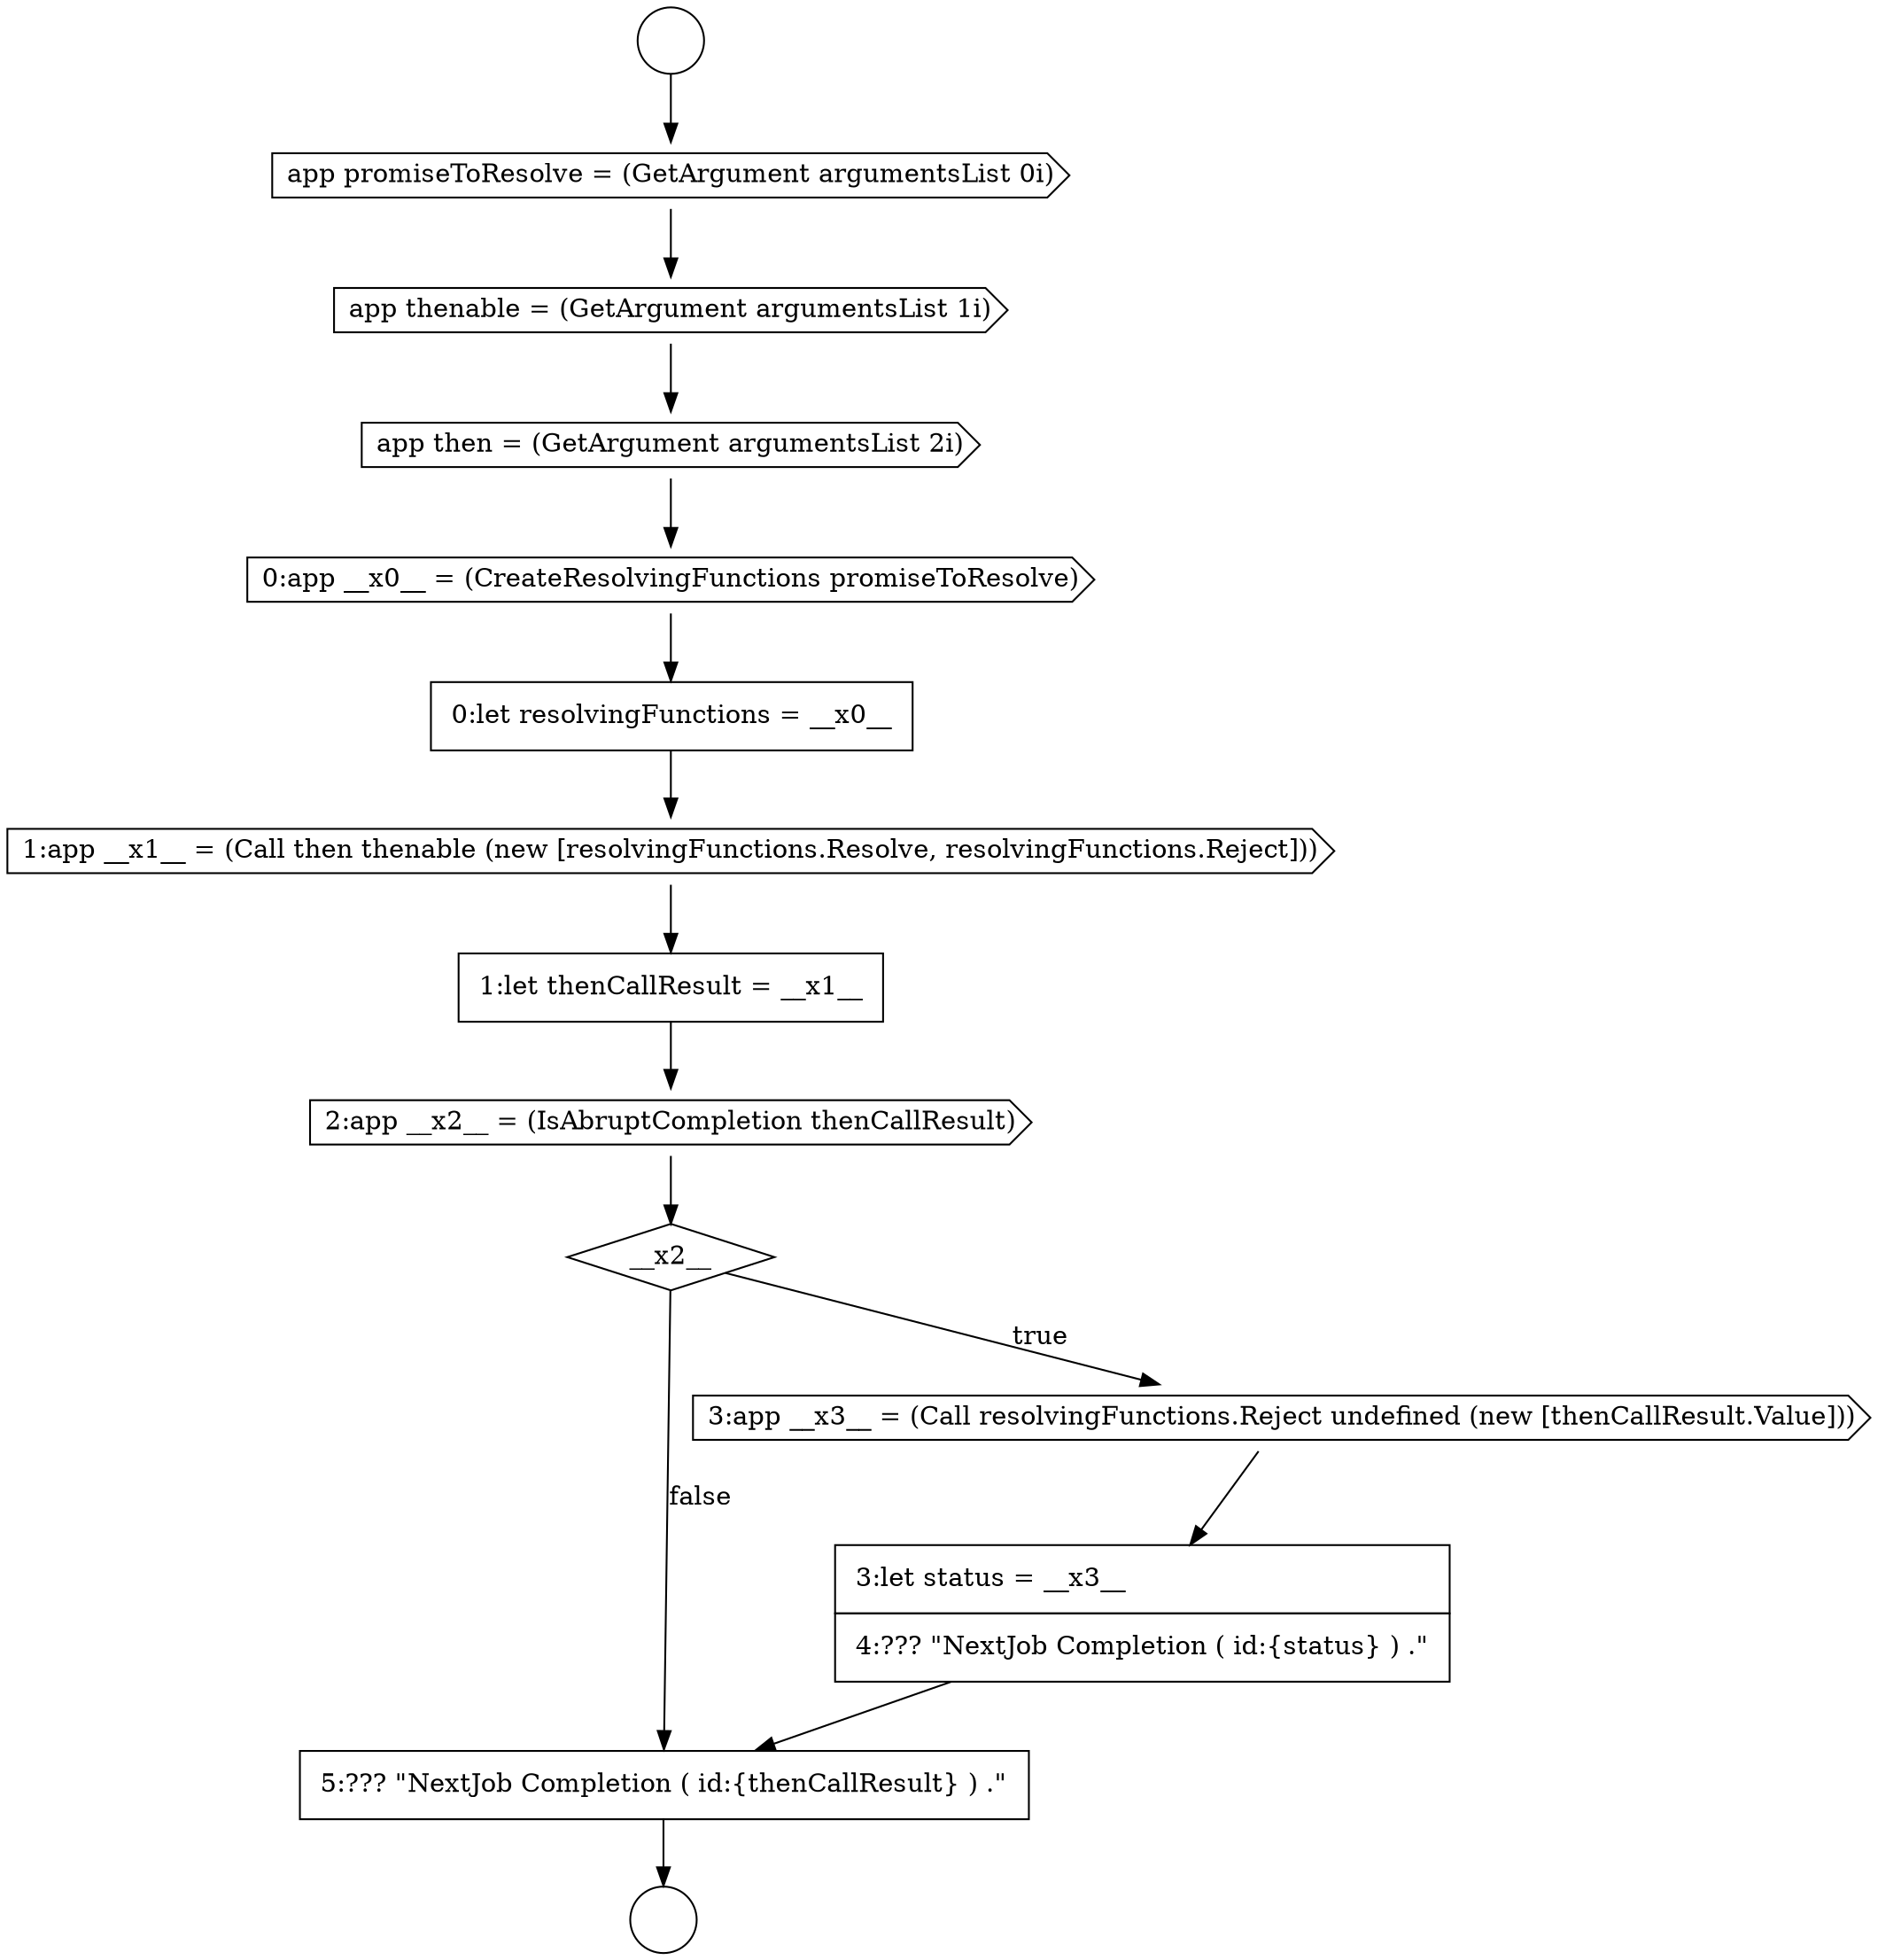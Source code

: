 digraph {
  node15889 [shape=cds, label=<<font color="black">2:app __x2__ = (IsAbruptCompletion thenCallResult)</font>> color="black" fillcolor="white" style=filled]
  node15885 [shape=cds, label=<<font color="black">0:app __x0__ = (CreateResolvingFunctions promiseToResolve)</font>> color="black" fillcolor="white" style=filled]
  node15881 [shape=circle label=" " color="black" fillcolor="white" style=filled]
  node15893 [shape=none, margin=0, label=<<font color="black">
    <table border="0" cellborder="1" cellspacing="0" cellpadding="10">
      <tr><td align="left">5:??? &quot;NextJob Completion ( id:{thenCallResult} ) .&quot;</td></tr>
    </table>
  </font>> color="black" fillcolor="white" style=filled]
  node15892 [shape=none, margin=0, label=<<font color="black">
    <table border="0" cellborder="1" cellspacing="0" cellpadding="10">
      <tr><td align="left">3:let status = __x3__</td></tr>
      <tr><td align="left">4:??? &quot;NextJob Completion ( id:{status} ) .&quot;</td></tr>
    </table>
  </font>> color="black" fillcolor="white" style=filled]
  node15886 [shape=none, margin=0, label=<<font color="black">
    <table border="0" cellborder="1" cellspacing="0" cellpadding="10">
      <tr><td align="left">0:let resolvingFunctions = __x0__</td></tr>
    </table>
  </font>> color="black" fillcolor="white" style=filled]
  node15882 [shape=cds, label=<<font color="black">app promiseToResolve = (GetArgument argumentsList 0i)</font>> color="black" fillcolor="white" style=filled]
  node15887 [shape=cds, label=<<font color="black">1:app __x1__ = (Call then thenable (new [resolvingFunctions.Resolve, resolvingFunctions.Reject]))</font>> color="black" fillcolor="white" style=filled]
  node15890 [shape=diamond, label=<<font color="black">__x2__</font>> color="black" fillcolor="white" style=filled]
  node15884 [shape=cds, label=<<font color="black">app then = (GetArgument argumentsList 2i)</font>> color="black" fillcolor="white" style=filled]
  node15880 [shape=circle label=" " color="black" fillcolor="white" style=filled]
  node15891 [shape=cds, label=<<font color="black">3:app __x3__ = (Call resolvingFunctions.Reject undefined (new [thenCallResult.Value]))</font>> color="black" fillcolor="white" style=filled]
  node15883 [shape=cds, label=<<font color="black">app thenable = (GetArgument argumentsList 1i)</font>> color="black" fillcolor="white" style=filled]
  node15888 [shape=none, margin=0, label=<<font color="black">
    <table border="0" cellborder="1" cellspacing="0" cellpadding="10">
      <tr><td align="left">1:let thenCallResult = __x1__</td></tr>
    </table>
  </font>> color="black" fillcolor="white" style=filled]
  node15880 -> node15882 [ color="black"]
  node15892 -> node15893 [ color="black"]
  node15893 -> node15881 [ color="black"]
  node15883 -> node15884 [ color="black"]
  node15884 -> node15885 [ color="black"]
  node15888 -> node15889 [ color="black"]
  node15886 -> node15887 [ color="black"]
  node15890 -> node15891 [label=<<font color="black">true</font>> color="black"]
  node15890 -> node15893 [label=<<font color="black">false</font>> color="black"]
  node15891 -> node15892 [ color="black"]
  node15887 -> node15888 [ color="black"]
  node15882 -> node15883 [ color="black"]
  node15885 -> node15886 [ color="black"]
  node15889 -> node15890 [ color="black"]
}
